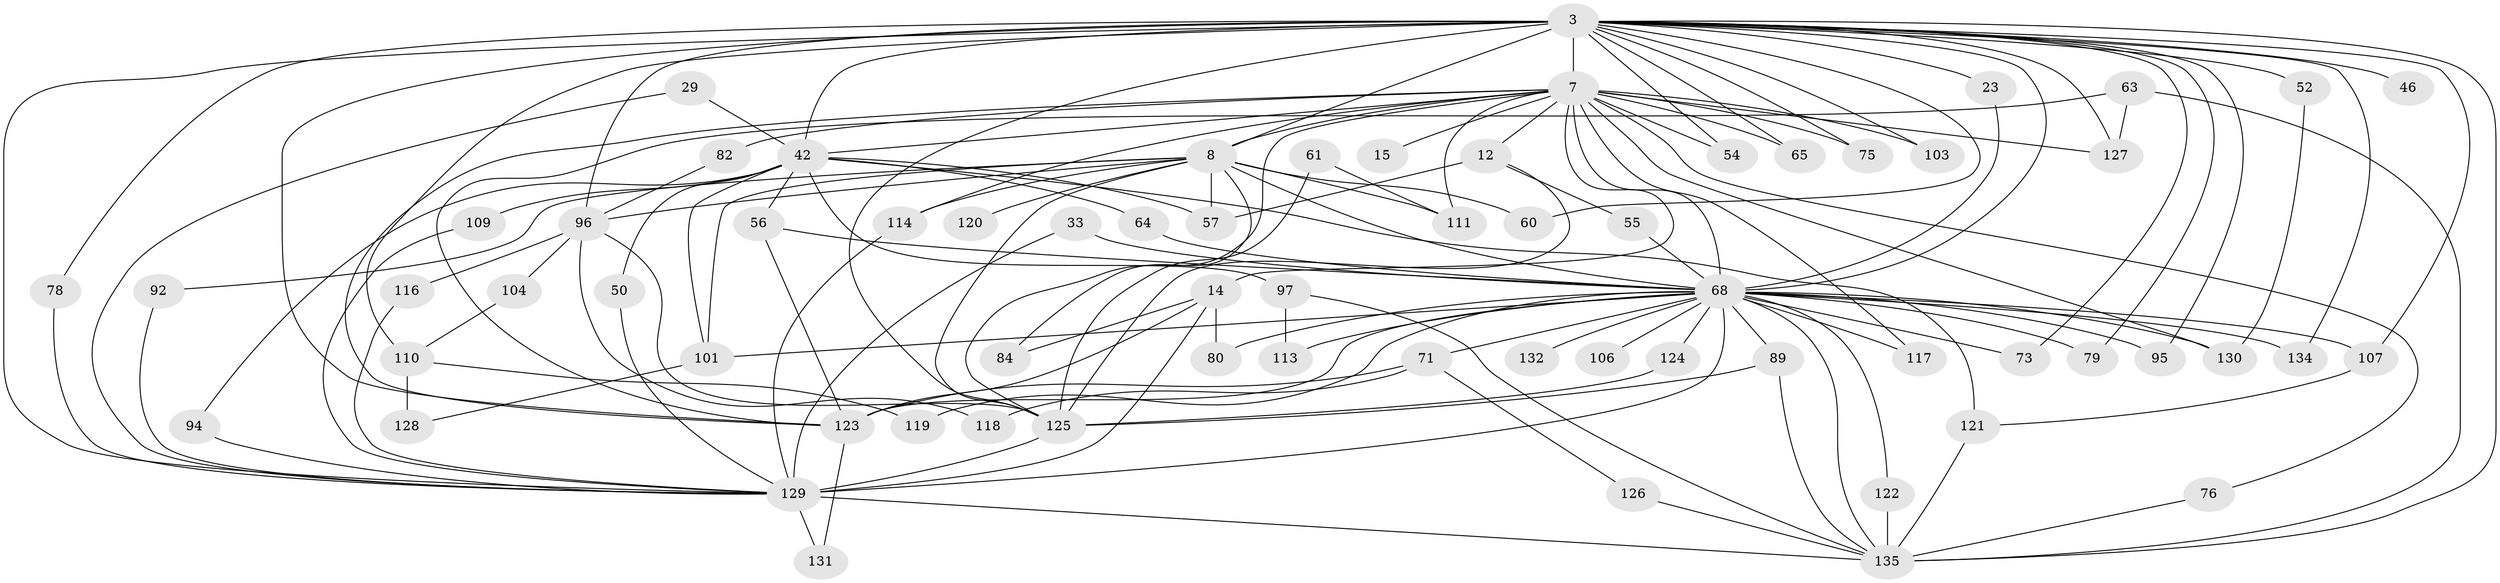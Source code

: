// original degree distribution, {35: 0.007407407407407408, 16: 0.022222222222222223, 31: 0.007407407407407408, 22: 0.007407407407407408, 21: 0.014814814814814815, 19: 0.007407407407407408, 15: 0.007407407407407408, 8: 0.022222222222222223, 5: 0.06666666666666667, 3: 0.21481481481481482, 2: 0.5111111111111111, 4: 0.05185185185185185, 10: 0.007407407407407408, 6: 0.022222222222222223, 7: 0.02962962962962963}
// Generated by graph-tools (version 1.1) at 2025/47/03/04/25 21:47:37]
// undirected, 67 vertices, 139 edges
graph export_dot {
graph [start="1"]
  node [color=gray90,style=filled];
  3 [super="+1"];
  7 [super="+5"];
  8 [super="+4"];
  12;
  14;
  15;
  23;
  29;
  33 [super="+31"];
  42 [super="+36"];
  46;
  50;
  52;
  54;
  55;
  56 [super="+53"];
  57 [super="+13"];
  60;
  61;
  63 [super="+49"];
  64;
  65;
  68 [super="+34+10+9"];
  71 [super="+44"];
  73;
  75;
  76;
  78;
  79;
  80;
  82;
  84;
  89 [super="+86"];
  92;
  94;
  95;
  96 [super="+69"];
  97 [super="+93+88"];
  101 [super="+35"];
  103;
  104;
  106;
  107 [super="+87"];
  109 [super="+102"];
  110 [super="+74"];
  111 [super="+26"];
  113;
  114 [super="+90"];
  116;
  117;
  118;
  119;
  120;
  121 [super="+112"];
  122;
  123 [super="+100+72+20+67"];
  124;
  125 [super="+77+108"];
  126;
  127 [super="+45"];
  128 [super="+105"];
  129 [super="+70+59+115+85"];
  130 [super="+83"];
  131;
  132;
  134 [super="+66+133"];
  135 [super="+37+62"];
  3 -- 7 [weight=4];
  3 -- 8 [weight=4];
  3 -- 23;
  3 -- 46 [weight=2];
  3 -- 52 [weight=2];
  3 -- 54;
  3 -- 75;
  3 -- 78;
  3 -- 96 [weight=6];
  3 -- 103;
  3 -- 107 [weight=2];
  3 -- 135 [weight=4];
  3 -- 65;
  3 -- 73;
  3 -- 79;
  3 -- 95;
  3 -- 42 [weight=3];
  3 -- 110 [weight=3];
  3 -- 123 [weight=6];
  3 -- 60;
  3 -- 127;
  3 -- 68 [weight=9];
  3 -- 134;
  3 -- 125;
  3 -- 129 [weight=4];
  7 -- 8 [weight=4];
  7 -- 12 [weight=2];
  7 -- 14 [weight=2];
  7 -- 54;
  7 -- 65;
  7 -- 82;
  7 -- 130;
  7 -- 75;
  7 -- 15;
  7 -- 76;
  7 -- 103;
  7 -- 117;
  7 -- 127 [weight=2];
  7 -- 111;
  7 -- 42 [weight=2];
  7 -- 68 [weight=9];
  7 -- 125;
  7 -- 114;
  7 -- 123;
  8 -- 60;
  8 -- 84;
  8 -- 111 [weight=2];
  8 -- 120 [weight=2];
  8 -- 92;
  8 -- 96;
  8 -- 68 [weight=8];
  8 -- 57;
  8 -- 125 [weight=2];
  8 -- 114;
  8 -- 101;
  12 -- 55;
  12 -- 57;
  12 -- 125;
  14 -- 80;
  14 -- 84;
  14 -- 123;
  14 -- 129 [weight=3];
  23 -- 68;
  29 -- 42;
  29 -- 129;
  33 -- 129;
  33 -- 68 [weight=2];
  42 -- 64;
  42 -- 109 [weight=2];
  42 -- 50;
  42 -- 56;
  42 -- 57;
  42 -- 94;
  42 -- 121;
  42 -- 97 [weight=2];
  42 -- 101;
  50 -- 129;
  52 -- 130;
  55 -- 68;
  56 -- 123;
  56 -- 68;
  61 -- 111;
  61 -- 125;
  63 -- 135;
  63 -- 127;
  63 -- 123;
  64 -- 68;
  68 -- 101;
  68 -- 132 [weight=2];
  68 -- 71 [weight=2];
  68 -- 73;
  68 -- 79;
  68 -- 80;
  68 -- 119;
  68 -- 106 [weight=2];
  68 -- 117;
  68 -- 122;
  68 -- 124;
  68 -- 135 [weight=2];
  68 -- 134 [weight=3];
  68 -- 123;
  68 -- 129 [weight=8];
  68 -- 130;
  68 -- 89;
  68 -- 95;
  68 -- 107;
  68 -- 113;
  71 -- 118;
  71 -- 126;
  71 -- 123;
  76 -- 135;
  78 -- 129;
  82 -- 96;
  89 -- 125;
  89 -- 135;
  92 -- 129;
  94 -- 129;
  96 -- 118;
  96 -- 116;
  96 -- 104;
  96 -- 125;
  97 -- 135 [weight=2];
  97 -- 113;
  101 -- 128;
  104 -- 110;
  107 -- 121;
  109 -- 129;
  110 -- 128 [weight=2];
  110 -- 119;
  114 -- 129;
  116 -- 129;
  121 -- 135;
  122 -- 135;
  123 -- 131;
  124 -- 125;
  125 -- 129;
  126 -- 135;
  129 -- 131;
  129 -- 135;
}
